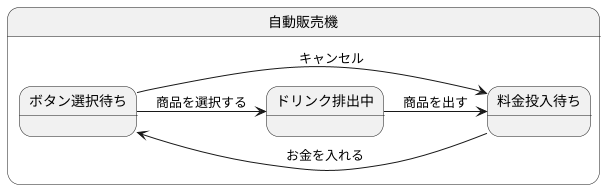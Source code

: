 @startuml ステートマシン図
left to right direction
state 自動販売機 {
    state 料金投入待ち
    state ボタン選択待ち
    state ドリンク排出中
}

料金投入待ち --> ボタン選択待ち : お金を入れる
ボタン選択待ち -> 料金投入待ち :　キャンセル
ボタン選択待ち --> ドリンク排出中 : 商品を選択する
ドリンク排出中 --> 料金投入待ち : 商品を出す
@enduml